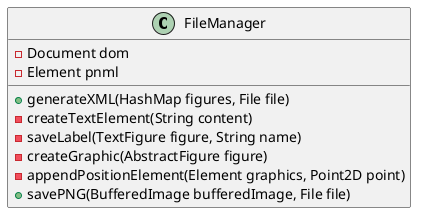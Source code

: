 @startuml
class FileManager {
    - Document dom
    - Element pnml
    + generateXML(HashMap figures, File file)
    - createTextElement(String content)
    - saveLabel(TextFigure figure, String name)
    - createGraphic(AbstractFigure figure)
    - appendPositionElement(Element graphics, Point2D point)
    + savePNG(BufferedImage bufferedImage, File file)
}
@enduml
